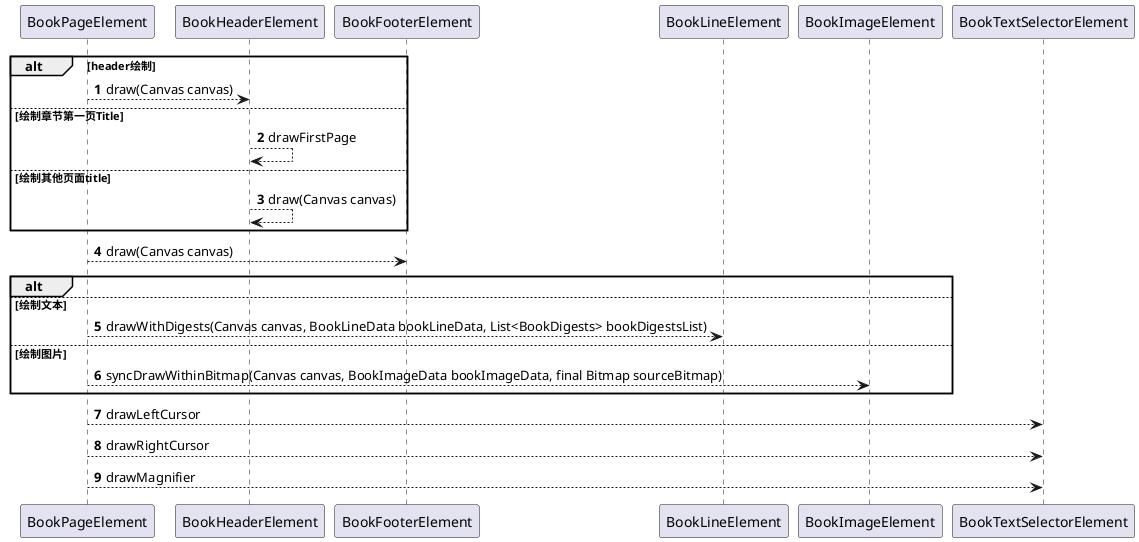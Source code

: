 @startuml
autonumber
alt header绘制
BookPageElement --> BookHeaderElement : draw(Canvas canvas)
else 绘制章节第一页Title
BookHeaderElement --> BookHeaderElement : drawFirstPage
else 绘制其他页面title
BookHeaderElement --> BookHeaderElement : draw(Canvas canvas)
end

BookPageElement --> BookFooterElement : draw(Canvas canvas)

alt
else 绘制文本
BookPageElement --> BookLineElement : drawWithDigests(Canvas canvas, BookLineData bookLineData, List<BookDigests> bookDigestsList)

else 绘制图片
BookPageElement --> BookImageElement : syncDrawWithinBitmap(Canvas canvas, BookImageData bookImageData, final Bitmap sourceBitmap)
end

BookPageElement --> BookTextSelectorElement : drawLeftCursor
BookPageElement --> BookTextSelectorElement : drawRightCursor
BookPageElement --> BookTextSelectorElement : drawMagnifier

@enduml



